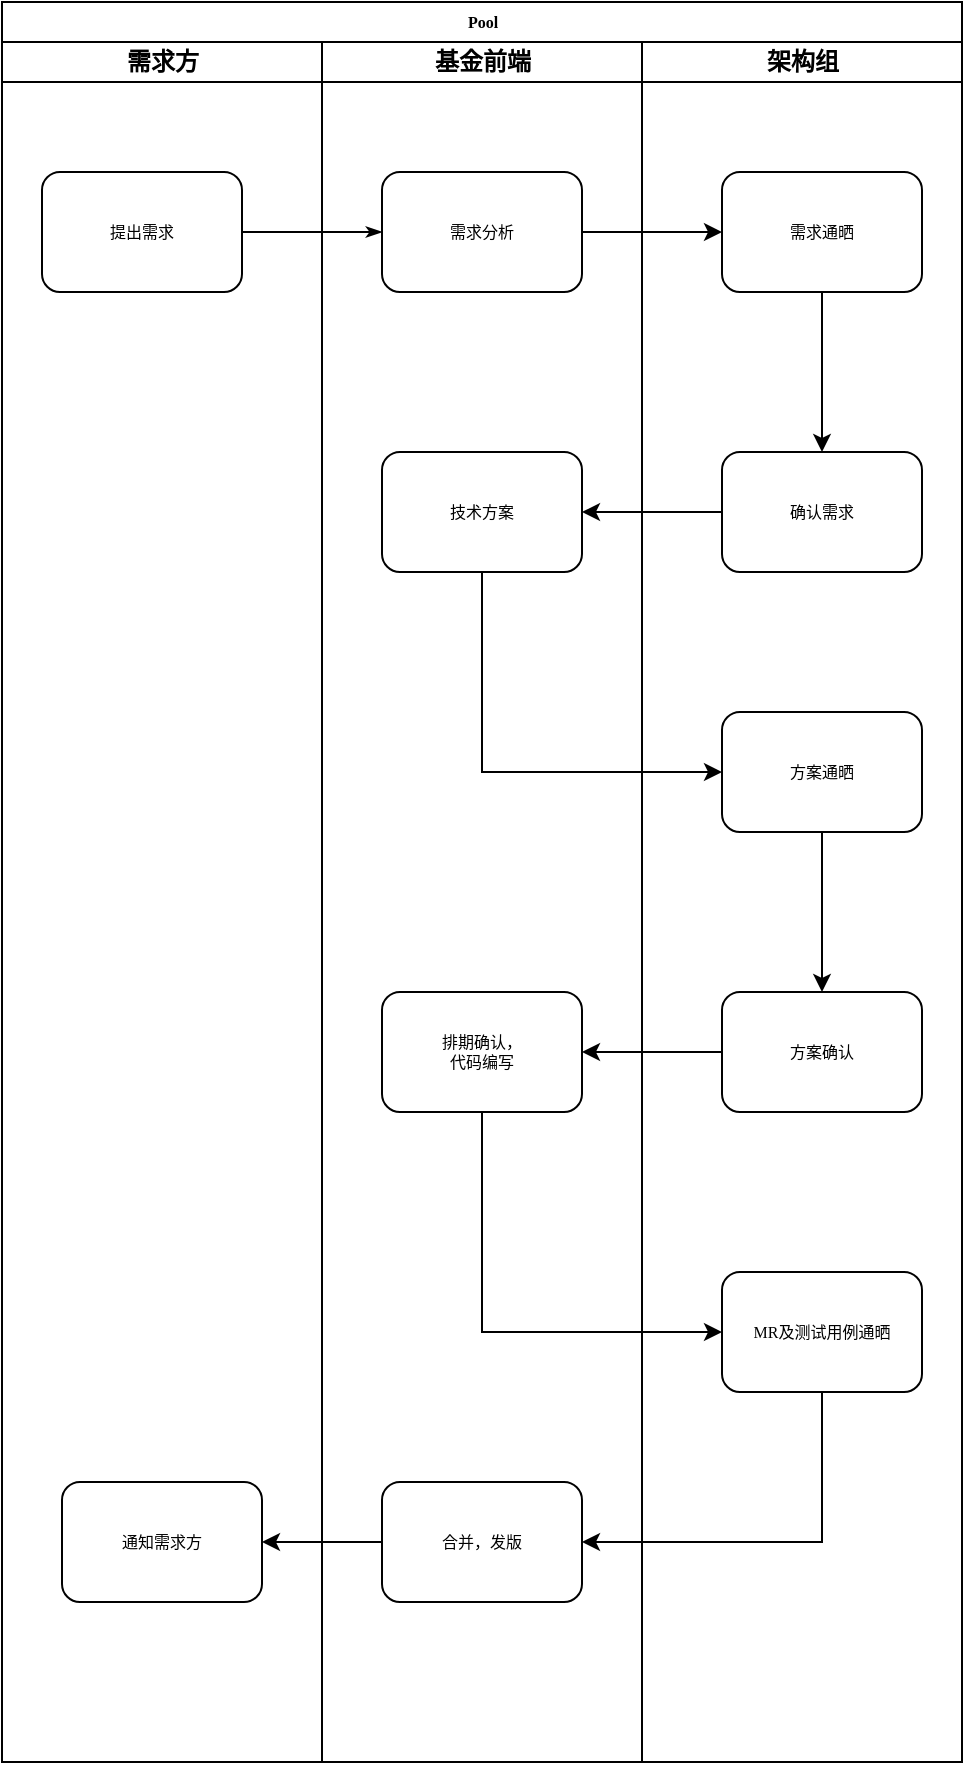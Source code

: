 <mxfile version="11.0.8" type="github"><diagram name="Page-1" id="74e2e168-ea6b-b213-b513-2b3c1d86103e"><mxGraphModel dx="1994" dy="549" grid="1" gridSize="10" guides="1" tooltips="1" connect="1" arrows="1" fold="1" page="1" pageScale="1" pageWidth="1100" pageHeight="850" background="#ffffff" math="0" shadow="0"><root><mxCell id="0"/><mxCell id="1" parent="0"/><mxCell id="77e6c97f196da883-1" value="Pool" style="swimlane;html=1;childLayout=stackLayout;startSize=20;rounded=0;shadow=0;labelBackgroundColor=none;strokeColor=#000000;strokeWidth=1;fillColor=#ffffff;fontFamily=Verdana;fontSize=8;fontColor=#000000;align=center;" parent="1" vertex="1"><mxGeometry x="-200" y="40" width="480" height="880" as="geometry"/></mxCell><mxCell id="77e6c97f196da883-2" value="需求方" style="swimlane;html=1;startSize=20;" parent="77e6c97f196da883-1" vertex="1"><mxGeometry y="20" width="160" height="860" as="geometry"/></mxCell><mxCell id="77e6c97f196da883-8" value="提出需求" style="rounded=1;whiteSpace=wrap;html=1;shadow=0;labelBackgroundColor=none;strokeColor=#000000;strokeWidth=1;fillColor=#ffffff;fontFamily=Verdana;fontSize=8;fontColor=#000000;align=center;" parent="77e6c97f196da883-2" vertex="1"><mxGeometry x="20" y="65" width="100" height="60" as="geometry"/></mxCell><mxCell id="0E_o1Z23nZc_QNitJsgK-22" value="通知需求方" style="rounded=1;whiteSpace=wrap;html=1;shadow=0;labelBackgroundColor=none;strokeColor=#000000;strokeWidth=1;fillColor=#ffffff;fontFamily=Verdana;fontSize=8;fontColor=#000000;align=center;" vertex="1" parent="77e6c97f196da883-2"><mxGeometry x="30" y="720" width="100" height="60" as="geometry"/></mxCell><mxCell id="77e6c97f196da883-26" style="edgeStyle=orthogonalEdgeStyle;rounded=1;html=1;labelBackgroundColor=none;startArrow=none;startFill=0;startSize=5;endArrow=classicThin;endFill=1;endSize=5;jettySize=auto;orthogonalLoop=1;strokeColor=#000000;strokeWidth=1;fontFamily=Verdana;fontSize=8;fontColor=#000000;" parent="77e6c97f196da883-1" source="77e6c97f196da883-8" target="77e6c97f196da883-11" edge="1"><mxGeometry relative="1" as="geometry"/></mxCell><mxCell id="77e6c97f196da883-3" value="基金前端" style="swimlane;html=1;startSize=20;" parent="77e6c97f196da883-1" vertex="1"><mxGeometry x="160" y="20" width="160" height="860" as="geometry"/></mxCell><mxCell id="77e6c97f196da883-11" value="需求分析" style="rounded=1;whiteSpace=wrap;html=1;shadow=0;labelBackgroundColor=none;strokeColor=#000000;strokeWidth=1;fillColor=#ffffff;fontFamily=Verdana;fontSize=8;fontColor=#000000;align=center;" parent="77e6c97f196da883-3" vertex="1"><mxGeometry x="30" y="65" width="100" height="60" as="geometry"/></mxCell><mxCell id="0E_o1Z23nZc_QNitJsgK-5" value="技术方案" style="rounded=1;whiteSpace=wrap;html=1;shadow=0;labelBackgroundColor=none;strokeColor=#000000;strokeWidth=1;fillColor=#ffffff;fontFamily=Verdana;fontSize=8;fontColor=#000000;align=center;" vertex="1" parent="77e6c97f196da883-3"><mxGeometry x="30" y="205" width="100" height="60" as="geometry"/></mxCell><mxCell id="0E_o1Z23nZc_QNitJsgK-13" value="排期确认，&lt;br&gt;代码编写" style="rounded=1;whiteSpace=wrap;html=1;shadow=0;labelBackgroundColor=none;strokeColor=#000000;strokeWidth=1;fillColor=#ffffff;fontFamily=Verdana;fontSize=8;fontColor=#000000;align=center;" vertex="1" parent="77e6c97f196da883-3"><mxGeometry x="30" y="475" width="100" height="60" as="geometry"/></mxCell><mxCell id="77e6c97f196da883-4" value="架构组" style="swimlane;html=1;startSize=20;" parent="77e6c97f196da883-1" vertex="1"><mxGeometry x="320" y="20" width="160" height="860" as="geometry"/></mxCell><mxCell id="0E_o1Z23nZc_QNitJsgK-4" value="" style="edgeStyle=orthogonalEdgeStyle;rounded=0;orthogonalLoop=1;jettySize=auto;html=1;" edge="1" parent="77e6c97f196da883-4" source="0E_o1Z23nZc_QNitJsgK-1" target="0E_o1Z23nZc_QNitJsgK-3"><mxGeometry relative="1" as="geometry"/></mxCell><mxCell id="0E_o1Z23nZc_QNitJsgK-1" value="需求通晒&lt;br&gt;" style="rounded=1;whiteSpace=wrap;html=1;shadow=0;labelBackgroundColor=none;strokeColor=#000000;strokeWidth=1;fillColor=#ffffff;fontFamily=Verdana;fontSize=8;fontColor=#000000;align=center;" vertex="1" parent="77e6c97f196da883-4"><mxGeometry x="40" y="65" width="100" height="60" as="geometry"/></mxCell><mxCell id="0E_o1Z23nZc_QNitJsgK-3" value="确认需求" style="rounded=1;whiteSpace=wrap;html=1;shadow=0;labelBackgroundColor=none;strokeColor=#000000;strokeWidth=1;fillColor=#ffffff;fontFamily=Verdana;fontSize=8;fontColor=#000000;align=center;" vertex="1" parent="77e6c97f196da883-4"><mxGeometry x="40" y="205" width="100" height="60" as="geometry"/></mxCell><mxCell id="0E_o1Z23nZc_QNitJsgK-11" value="" style="edgeStyle=orthogonalEdgeStyle;rounded=0;orthogonalLoop=1;jettySize=auto;html=1;" edge="1" parent="77e6c97f196da883-4" source="0E_o1Z23nZc_QNitJsgK-7" target="0E_o1Z23nZc_QNitJsgK-10"><mxGeometry relative="1" as="geometry"/></mxCell><mxCell id="0E_o1Z23nZc_QNitJsgK-7" value="方案通晒" style="rounded=1;whiteSpace=wrap;html=1;shadow=0;labelBackgroundColor=none;strokeColor=#000000;strokeWidth=1;fillColor=#ffffff;fontFamily=Verdana;fontSize=8;fontColor=#000000;align=center;" vertex="1" parent="77e6c97f196da883-4"><mxGeometry x="40" y="335" width="100" height="60" as="geometry"/></mxCell><mxCell id="0E_o1Z23nZc_QNitJsgK-10" value="方案确认" style="rounded=1;whiteSpace=wrap;html=1;shadow=0;labelBackgroundColor=none;strokeColor=#000000;strokeWidth=1;fillColor=#ffffff;fontFamily=Verdana;fontSize=8;fontColor=#000000;align=center;" vertex="1" parent="77e6c97f196da883-4"><mxGeometry x="40" y="475" width="100" height="60" as="geometry"/></mxCell><mxCell id="0E_o1Z23nZc_QNitJsgK-15" value="MR及测试用例通晒" style="rounded=1;whiteSpace=wrap;html=1;shadow=0;labelBackgroundColor=none;strokeColor=#000000;strokeWidth=1;fillColor=#ffffff;fontFamily=Verdana;fontSize=8;fontColor=#000000;align=center;" vertex="1" parent="77e6c97f196da883-4"><mxGeometry x="40" y="615" width="100" height="60" as="geometry"/></mxCell><mxCell id="0E_o1Z23nZc_QNitJsgK-2" style="edgeStyle=orthogonalEdgeStyle;rounded=0;orthogonalLoop=1;jettySize=auto;html=1;" edge="1" parent="77e6c97f196da883-1" source="77e6c97f196da883-11" target="0E_o1Z23nZc_QNitJsgK-1"><mxGeometry relative="1" as="geometry"/></mxCell><mxCell id="0E_o1Z23nZc_QNitJsgK-6" style="edgeStyle=orthogonalEdgeStyle;rounded=0;orthogonalLoop=1;jettySize=auto;html=1;" edge="1" parent="77e6c97f196da883-1" source="0E_o1Z23nZc_QNitJsgK-3" target="0E_o1Z23nZc_QNitJsgK-5"><mxGeometry relative="1" as="geometry"/></mxCell><mxCell id="0E_o1Z23nZc_QNitJsgK-9" style="edgeStyle=orthogonalEdgeStyle;rounded=0;orthogonalLoop=1;jettySize=auto;html=1;entryX=0;entryY=0.5;entryDx=0;entryDy=0;" edge="1" parent="77e6c97f196da883-1" source="0E_o1Z23nZc_QNitJsgK-5" target="0E_o1Z23nZc_QNitJsgK-7"><mxGeometry relative="1" as="geometry"><Array as="points"><mxPoint x="240" y="385"/></Array></mxGeometry></mxCell><mxCell id="0E_o1Z23nZc_QNitJsgK-14" style="edgeStyle=orthogonalEdgeStyle;rounded=0;orthogonalLoop=1;jettySize=auto;html=1;" edge="1" parent="77e6c97f196da883-1" source="0E_o1Z23nZc_QNitJsgK-10" target="0E_o1Z23nZc_QNitJsgK-13"><mxGeometry relative="1" as="geometry"/></mxCell><mxCell id="0E_o1Z23nZc_QNitJsgK-17" style="edgeStyle=orthogonalEdgeStyle;rounded=0;orthogonalLoop=1;jettySize=auto;html=1;entryX=0;entryY=0.5;entryDx=0;entryDy=0;" edge="1" parent="77e6c97f196da883-1" source="0E_o1Z23nZc_QNitJsgK-13" target="0E_o1Z23nZc_QNitJsgK-15"><mxGeometry relative="1" as="geometry"><Array as="points"><mxPoint x="240" y="665"/></Array></mxGeometry></mxCell><mxCell id="0E_o1Z23nZc_QNitJsgK-23" style="edgeStyle=orthogonalEdgeStyle;rounded=0;orthogonalLoop=1;jettySize=auto;html=1;" edge="1" parent="1" source="0E_o1Z23nZc_QNitJsgK-18" target="0E_o1Z23nZc_QNitJsgK-22"><mxGeometry relative="1" as="geometry"/></mxCell><mxCell id="0E_o1Z23nZc_QNitJsgK-18" value="合并，发版" style="rounded=1;whiteSpace=wrap;html=1;shadow=0;labelBackgroundColor=none;strokeColor=#000000;strokeWidth=1;fillColor=#ffffff;fontFamily=Verdana;fontSize=8;fontColor=#000000;align=center;" vertex="1" parent="1"><mxGeometry x="-10" y="780" width="100" height="60" as="geometry"/></mxCell><mxCell id="0E_o1Z23nZc_QNitJsgK-20" style="edgeStyle=orthogonalEdgeStyle;rounded=0;orthogonalLoop=1;jettySize=auto;html=1;entryX=1;entryY=0.5;entryDx=0;entryDy=0;" edge="1" parent="1" source="0E_o1Z23nZc_QNitJsgK-15" target="0E_o1Z23nZc_QNitJsgK-18"><mxGeometry relative="1" as="geometry"><Array as="points"><mxPoint x="210" y="810"/></Array></mxGeometry></mxCell></root></mxGraphModel></diagram></mxfile>